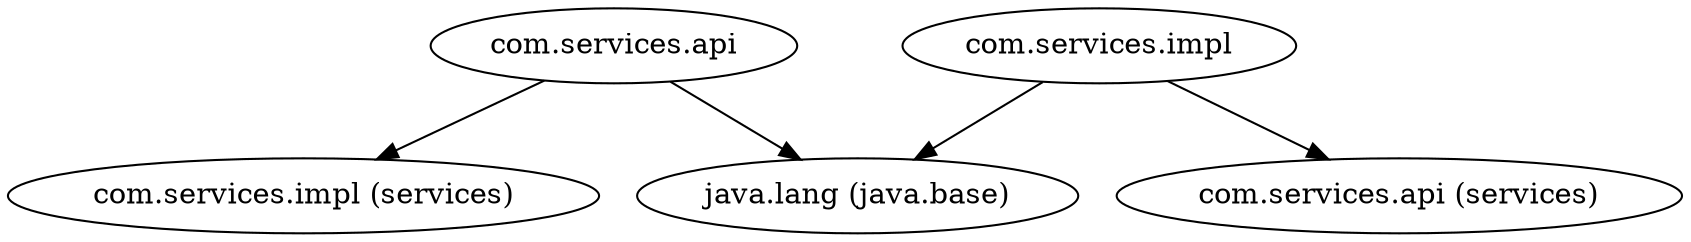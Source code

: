 digraph "services" {
    // Path: /Users/michael.inden/Desktop/JavaBooks/Java-Aktuell-JDK9-10-11-12-Die-Neuerungen/quelltext/jigsaw_ch10/ch10_2_5_dependencies_module_example/lib/services.jar
   "com.services.api"                                 -> "com.services.impl (services)";
   "com.services.api"                                 -> "java.lang (java.base)";
   "com.services.impl"                                -> "com.services.api (services)";
   "com.services.impl"                                -> "java.lang (java.base)";
}
